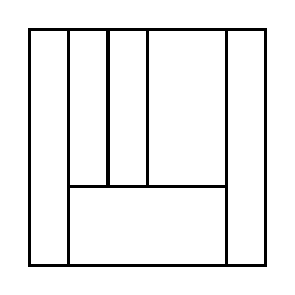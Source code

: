 \begin{tikzpicture}[very thick, scale=.5]
    \draw (0,0) rectangle (1,6);
    \draw (1,2) rectangle (2,6);
    \draw (2,2) rectangle (3,6);
    \draw (3,2) rectangle (5,6);
    \draw (1,0) rectangle (5,2);
    \draw (5,0) rectangle (6,6);
\end{tikzpicture}
